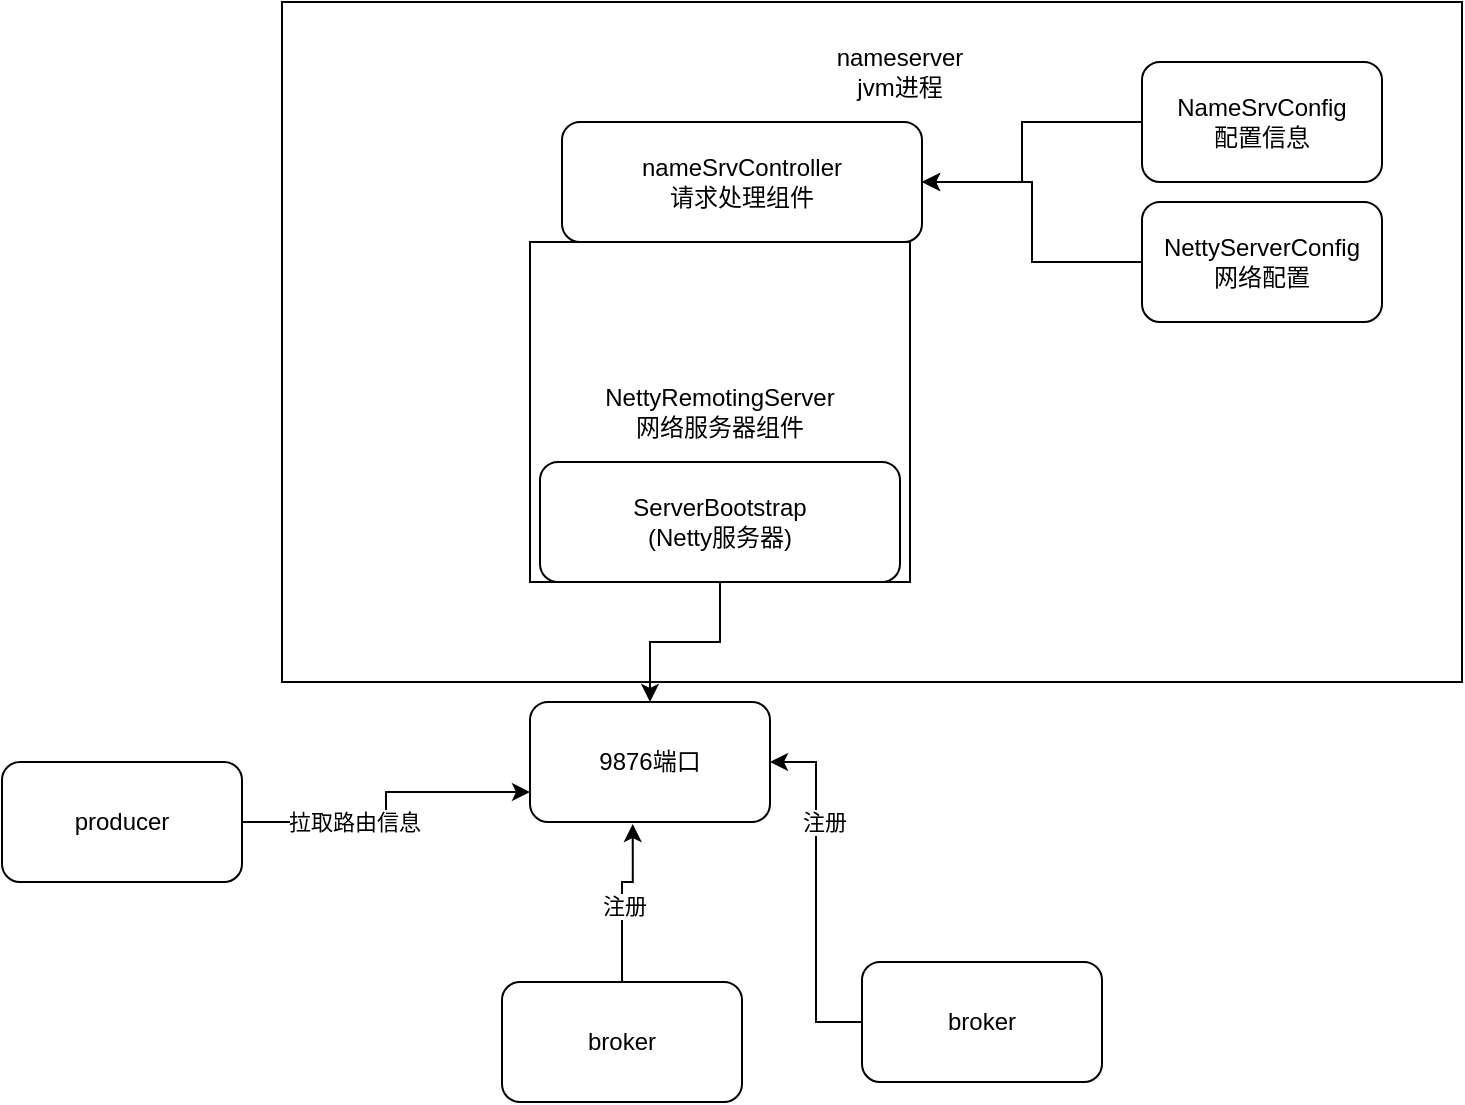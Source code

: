 <mxfile version="13.5.1" type="device" pages="4"><diagram id="_FJhSMoMthgLtmlgo5lf" name="nameserver"><mxGraphModel dx="782" dy="497" grid="1" gridSize="10" guides="1" tooltips="1" connect="1" arrows="1" fold="1" page="1" pageScale="1" pageWidth="827" pageHeight="1169" math="0" shadow="0"><root><mxCell id="0"/><mxCell id="1" parent="0"/><mxCell id="iu2zoPZMrYEaAsS33-Vd-1" value="" style="rounded=0;whiteSpace=wrap;html=1;" parent="1" vertex="1"><mxGeometry x="170" y="120" width="590" height="340" as="geometry"/></mxCell><mxCell id="iu2zoPZMrYEaAsS33-Vd-3" value="NettyRemotingServer&lt;br&gt;网络服务器组件" style="rounded=0;whiteSpace=wrap;html=1;" parent="1" vertex="1"><mxGeometry x="294" y="240" width="190" height="170" as="geometry"/></mxCell><mxCell id="iu2zoPZMrYEaAsS33-Vd-18" style="edgeStyle=orthogonalEdgeStyle;rounded=0;orthogonalLoop=1;jettySize=auto;html=1;entryX=0.5;entryY=0;entryDx=0;entryDy=0;" parent="1" source="iu2zoPZMrYEaAsS33-Vd-5" target="iu2zoPZMrYEaAsS33-Vd-17" edge="1"><mxGeometry relative="1" as="geometry"/></mxCell><mxCell id="iu2zoPZMrYEaAsS33-Vd-5" value="ServerBootstrap&lt;br&gt;(Netty服务器)" style="rounded=1;whiteSpace=wrap;html=1;" parent="1" vertex="1"><mxGeometry x="299" y="350" width="180" height="60" as="geometry"/></mxCell><mxCell id="iu2zoPZMrYEaAsS33-Vd-7" value="nameserver&lt;br&gt;jvm进程" style="text;html=1;strokeColor=none;fillColor=none;align=center;verticalAlign=middle;whiteSpace=wrap;rounded=0;" parent="1" vertex="1"><mxGeometry x="424" y="140" width="110" height="30" as="geometry"/></mxCell><mxCell id="iu2zoPZMrYEaAsS33-Vd-8" value="nameSrvController&lt;br&gt;请求处理组件" style="rounded=1;whiteSpace=wrap;html=1;" parent="1" vertex="1"><mxGeometry x="310" y="180" width="180" height="60" as="geometry"/></mxCell><mxCell id="iu2zoPZMrYEaAsS33-Vd-12" style="edgeStyle=orthogonalEdgeStyle;rounded=0;orthogonalLoop=1;jettySize=auto;html=1;entryX=1;entryY=0.5;entryDx=0;entryDy=0;" parent="1" source="iu2zoPZMrYEaAsS33-Vd-9" target="iu2zoPZMrYEaAsS33-Vd-8" edge="1"><mxGeometry relative="1" as="geometry"><Array as="points"><mxPoint x="540" y="180"/><mxPoint x="540" y="210"/></Array></mxGeometry></mxCell><mxCell id="iu2zoPZMrYEaAsS33-Vd-9" value="NameSrvConfig&lt;br&gt;配置信息" style="rounded=1;whiteSpace=wrap;html=1;" parent="1" vertex="1"><mxGeometry x="600" y="150" width="120" height="60" as="geometry"/></mxCell><mxCell id="iu2zoPZMrYEaAsS33-Vd-13" style="edgeStyle=orthogonalEdgeStyle;rounded=0;orthogonalLoop=1;jettySize=auto;html=1;entryX=1;entryY=0.5;entryDx=0;entryDy=0;" parent="1" source="iu2zoPZMrYEaAsS33-Vd-10" target="iu2zoPZMrYEaAsS33-Vd-8" edge="1"><mxGeometry relative="1" as="geometry"/></mxCell><mxCell id="iu2zoPZMrYEaAsS33-Vd-10" value="NettyServerConfig&lt;br&gt;网络配置" style="rounded=1;whiteSpace=wrap;html=1;" parent="1" vertex="1"><mxGeometry x="600" y="220" width="120" height="60" as="geometry"/></mxCell><mxCell id="iu2zoPZMrYEaAsS33-Vd-19" style="edgeStyle=orthogonalEdgeStyle;rounded=0;orthogonalLoop=1;jettySize=auto;html=1;entryX=0;entryY=0.75;entryDx=0;entryDy=0;" parent="1" source="iu2zoPZMrYEaAsS33-Vd-14" target="iu2zoPZMrYEaAsS33-Vd-17" edge="1"><mxGeometry relative="1" as="geometry"/></mxCell><mxCell id="iu2zoPZMrYEaAsS33-Vd-24" value="拉取路由信息" style="edgeLabel;html=1;align=center;verticalAlign=middle;resizable=0;points=[];" parent="iu2zoPZMrYEaAsS33-Vd-19" vertex="1" connectable="0"><mxGeometry x="-0.3" relative="1" as="geometry"><mxPoint as="offset"/></mxGeometry></mxCell><mxCell id="iu2zoPZMrYEaAsS33-Vd-14" value="producer" style="rounded=1;whiteSpace=wrap;html=1;" parent="1" vertex="1"><mxGeometry x="30" y="500" width="120" height="60" as="geometry"/></mxCell><mxCell id="iu2zoPZMrYEaAsS33-Vd-20" style="edgeStyle=orthogonalEdgeStyle;rounded=0;orthogonalLoop=1;jettySize=auto;html=1;entryX=0.428;entryY=1.017;entryDx=0;entryDy=0;entryPerimeter=0;" parent="1" source="iu2zoPZMrYEaAsS33-Vd-15" target="iu2zoPZMrYEaAsS33-Vd-17" edge="1"><mxGeometry relative="1" as="geometry"><Array as="points"><mxPoint x="340" y="560"/><mxPoint x="345" y="560"/></Array></mxGeometry></mxCell><mxCell id="iu2zoPZMrYEaAsS33-Vd-23" value="注册" style="edgeLabel;html=1;align=center;verticalAlign=middle;resizable=0;points=[];" parent="iu2zoPZMrYEaAsS33-Vd-20" vertex="1" connectable="0"><mxGeometry x="-0.091" y="-1" relative="1" as="geometry"><mxPoint as="offset"/></mxGeometry></mxCell><mxCell id="iu2zoPZMrYEaAsS33-Vd-15" value="broker" style="rounded=1;whiteSpace=wrap;html=1;" parent="1" vertex="1"><mxGeometry x="280" y="610" width="120" height="60" as="geometry"/></mxCell><mxCell id="iu2zoPZMrYEaAsS33-Vd-21" style="edgeStyle=orthogonalEdgeStyle;rounded=0;orthogonalLoop=1;jettySize=auto;html=1;entryX=1;entryY=0.5;entryDx=0;entryDy=0;" parent="1" source="iu2zoPZMrYEaAsS33-Vd-16" target="iu2zoPZMrYEaAsS33-Vd-17" edge="1"><mxGeometry relative="1" as="geometry"/></mxCell><mxCell id="iu2zoPZMrYEaAsS33-Vd-22" value="注册" style="edgeLabel;html=1;align=center;verticalAlign=middle;resizable=0;points=[];" parent="iu2zoPZMrYEaAsS33-Vd-21" vertex="1" connectable="0"><mxGeometry x="0.402" y="-4" relative="1" as="geometry"><mxPoint as="offset"/></mxGeometry></mxCell><mxCell id="iu2zoPZMrYEaAsS33-Vd-16" value="broker" style="rounded=1;whiteSpace=wrap;html=1;" parent="1" vertex="1"><mxGeometry x="460" y="600" width="120" height="60" as="geometry"/></mxCell><mxCell id="iu2zoPZMrYEaAsS33-Vd-17" value="9876端口" style="rounded=1;whiteSpace=wrap;html=1;" parent="1" vertex="1"><mxGeometry x="294" y="470" width="120" height="60" as="geometry"/></mxCell></root></mxGraphModel></diagram><diagram id="ZWxaWGdC5XeAw4AB3lns" name="broker"><mxGraphModel dx="782" dy="497" grid="1" gridSize="10" guides="1" tooltips="1" connect="1" arrows="1" fold="1" page="1" pageScale="1" pageWidth="827" pageHeight="1169" math="0" shadow="0"><root><mxCell id="ZNYII487Gn30eTwT3GMX-0"/><mxCell id="ZNYII487Gn30eTwT3GMX-1" parent="ZNYII487Gn30eTwT3GMX-0"/><mxCell id="grUboMg1IwAN5uQrj8AN-0" value="" style="rounded=1;whiteSpace=wrap;html=1;" parent="ZNYII487Gn30eTwT3GMX-1" vertex="1"><mxGeometry x="90" y="315" width="380" height="270" as="geometry"/></mxCell><mxCell id="grUboMg1IwAN5uQrj8AN-1" value="broker核心配置组件" style="text;html=1;strokeColor=none;fillColor=none;align=center;verticalAlign=middle;whiteSpace=wrap;rounded=0;" parent="ZNYII487Gn30eTwT3GMX-1" vertex="1"><mxGeometry x="140" y="340" width="120" height="20" as="geometry"/></mxCell><mxCell id="grUboMg1IwAN5uQrj8AN-3" value="NettyServerConfig" style="rounded=1;whiteSpace=wrap;html=1;" parent="ZNYII487Gn30eTwT3GMX-1" vertex="1"><mxGeometry x="150" y="420" width="120" height="60" as="geometry"/></mxCell><mxCell id="grUboMg1IwAN5uQrj8AN-4" value="NettyClientConfig" style="rounded=1;whiteSpace=wrap;html=1;" parent="ZNYII487Gn30eTwT3GMX-1" vertex="1"><mxGeometry x="320" y="420" width="120" height="60" as="geometry"/></mxCell><mxCell id="grUboMg1IwAN5uQrj8AN-5" value="BrokerConfig" style="rounded=1;whiteSpace=wrap;html=1;" parent="ZNYII487Gn30eTwT3GMX-1" vertex="1"><mxGeometry x="150" y="500" width="120" height="60" as="geometry"/></mxCell><mxCell id="grUboMg1IwAN5uQrj8AN-6" value="MessageStoreConfig" style="rounded=1;whiteSpace=wrap;html=1;" parent="ZNYII487Gn30eTwT3GMX-1" vertex="1"><mxGeometry x="320" y="500" width="120" height="60" as="geometry"/></mxCell><mxCell id="grUboMg1IwAN5uQrj8AN-7" value="" style="rounded=1;whiteSpace=wrap;html=1;" parent="ZNYII487Gn30eTwT3GMX-1" vertex="1"><mxGeometry x="140" y="770" width="480" height="570" as="geometry"/></mxCell><mxCell id="grUboMg1IwAN5uQrj8AN-8" value="Broker&lt;br&gt;(jvm进程)" style="text;html=1;strokeColor=none;fillColor=none;align=center;verticalAlign=middle;whiteSpace=wrap;rounded=0;" parent="ZNYII487Gn30eTwT3GMX-1" vertex="1"><mxGeometry x="320" y="780" width="120" height="40" as="geometry"/></mxCell><mxCell id="grUboMg1IwAN5uQrj8AN-29" style="edgeStyle=orthogonalEdgeStyle;rounded=0;orthogonalLoop=1;jettySize=auto;html=1;" parent="ZNYII487Gn30eTwT3GMX-1" source="grUboMg1IwAN5uQrj8AN-11" target="grUboMg1IwAN5uQrj8AN-13" edge="1"><mxGeometry relative="1" as="geometry"/></mxCell><mxCell id="grUboMg1IwAN5uQrj8AN-30" value="启动" style="edgeLabel;html=1;align=center;verticalAlign=middle;resizable=0;points=[];" parent="grUboMg1IwAN5uQrj8AN-29" vertex="1" connectable="0"><mxGeometry x="-0.543" y="24" relative="1" as="geometry"><mxPoint x="24" y="27" as="offset"/></mxGeometry></mxCell><mxCell id="grUboMg1IwAN5uQrj8AN-11" value="BrokerStartup&lt;br&gt;启动组件" style="rounded=1;whiteSpace=wrap;html=1;" parent="ZNYII487Gn30eTwT3GMX-1" vertex="1"><mxGeometry x="200" y="890" width="120" height="50" as="geometry"/></mxCell><mxCell id="grUboMg1IwAN5uQrj8AN-27" style="edgeStyle=orthogonalEdgeStyle;rounded=0;orthogonalLoop=1;jettySize=auto;html=1;entryX=0.75;entryY=0;entryDx=0;entryDy=0;" parent="ZNYII487Gn30eTwT3GMX-1" source="grUboMg1IwAN5uQrj8AN-12" target="grUboMg1IwAN5uQrj8AN-13" edge="1"><mxGeometry relative="1" as="geometry"/></mxCell><mxCell id="grUboMg1IwAN5uQrj8AN-28" value="使用" style="edgeLabel;html=1;align=center;verticalAlign=middle;resizable=0;points=[];" parent="grUboMg1IwAN5uQrj8AN-27" vertex="1" connectable="0"><mxGeometry x="-0.447" y="-4" relative="1" as="geometry"><mxPoint as="offset"/></mxGeometry></mxCell><mxCell id="grUboMg1IwAN5uQrj8AN-12" value="核心配置组件" style="rounded=1;whiteSpace=wrap;html=1;" parent="ZNYII487Gn30eTwT3GMX-1" vertex="1"><mxGeometry x="410" y="890" width="120" height="60" as="geometry"/></mxCell><mxCell id="grUboMg1IwAN5uQrj8AN-13" value="" style="rounded=1;whiteSpace=wrap;html=1;" parent="ZNYII487Gn30eTwT3GMX-1" vertex="1"><mxGeometry x="185" y="1020" width="340" height="280" as="geometry"/></mxCell><mxCell id="grUboMg1IwAN5uQrj8AN-18" style="edgeStyle=orthogonalEdgeStyle;rounded=0;orthogonalLoop=1;jettySize=auto;html=1;entryX=0.5;entryY=0;entryDx=0;entryDy=0;" parent="ZNYII487Gn30eTwT3GMX-1" source="grUboMg1IwAN5uQrj8AN-17" target="grUboMg1IwAN5uQrj8AN-11" edge="1"><mxGeometry relative="1" as="geometry"/></mxCell><mxCell id="grUboMg1IwAN5uQrj8AN-19" style="edgeStyle=orthogonalEdgeStyle;rounded=0;orthogonalLoop=1;jettySize=auto;html=1;" parent="ZNYII487Gn30eTwT3GMX-1" source="grUboMg1IwAN5uQrj8AN-17" target="grUboMg1IwAN5uQrj8AN-12" edge="1"><mxGeometry relative="1" as="geometry"/></mxCell><mxCell id="grUboMg1IwAN5uQrj8AN-17" value="初始化" style="rounded=1;whiteSpace=wrap;html=1;" parent="ZNYII487Gn30eTwT3GMX-1" vertex="1"><mxGeometry x="330" y="820" width="70" height="30" as="geometry"/></mxCell><mxCell id="grUboMg1IwAN5uQrj8AN-20" value="BrokerController&lt;br&gt;管控组件" style="text;html=1;strokeColor=none;fillColor=none;align=center;verticalAlign=middle;whiteSpace=wrap;rounded=0;" parent="ZNYII487Gn30eTwT3GMX-1" vertex="1"><mxGeometry x="300" y="1060" width="90" height="30" as="geometry"/></mxCell><mxCell id="grUboMg1IwAN5uQrj8AN-21" value="核心功能组件" style="rounded=1;whiteSpace=wrap;html=1;" parent="ZNYII487Gn30eTwT3GMX-1" vertex="1"><mxGeometry x="190" y="1130" width="120" height="60" as="geometry"/></mxCell><mxCell id="grUboMg1IwAN5uQrj8AN-22" value="nettyserver&lt;br&gt;网络组件" style="rounded=1;whiteSpace=wrap;html=1;" parent="ZNYII487Gn30eTwT3GMX-1" vertex="1"><mxGeometry x="200" y="1200" width="120" height="60" as="geometry"/></mxCell><mxCell id="grUboMg1IwAN5uQrj8AN-23" value="请求处理线程池" style="rounded=1;whiteSpace=wrap;html=1;" parent="ZNYII487Gn30eTwT3GMX-1" vertex="1"><mxGeometry x="360" y="1109" width="120" height="60" as="geometry"/></mxCell><mxCell id="grUboMg1IwAN5uQrj8AN-24" value="后台任务线程池" style="rounded=1;whiteSpace=wrap;html=1;" parent="ZNYII487Gn30eTwT3GMX-1" vertex="1"><mxGeometry x="360" y="1190" width="120" height="60" as="geometry"/></mxCell><mxCell id="grUboMg1IwAN5uQrj8AN-31" value="" style="rounded=1;whiteSpace=wrap;html=1;" parent="ZNYII487Gn30eTwT3GMX-1" vertex="1"><mxGeometry x="970" y="610" width="370" height="450" as="geometry"/></mxCell><mxCell id="grUboMg1IwAN5uQrj8AN-32" value="BrokerOutAPI&lt;br&gt;对外通信组件" style="rounded=1;whiteSpace=wrap;html=1;" parent="ZNYII487Gn30eTwT3GMX-1" vertex="1"><mxGeometry x="610" y="1070" width="120" height="60" as="geometry"/></mxCell><mxCell id="grUboMg1IwAN5uQrj8AN-42" style="edgeStyle=orthogonalEdgeStyle;rounded=0;orthogonalLoop=1;jettySize=auto;html=1;entryX=0.5;entryY=1;entryDx=0;entryDy=0;exitX=0.5;exitY=1;exitDx=0;exitDy=0;" parent="ZNYII487Gn30eTwT3GMX-1" source="grUboMg1IwAN5uQrj8AN-46" target="grUboMg1IwAN5uQrj8AN-39" edge="1"><mxGeometry relative="1" as="geometry"><mxPoint x="680" y="1240" as="sourcePoint"/><Array as="points"><mxPoint x="675" y="1240"/><mxPoint x="670" y="1240"/><mxPoint x="670" y="1280"/><mxPoint x="860" y="1280"/></Array></mxGeometry></mxCell><mxCell id="grUboMg1IwAN5uQrj8AN-43" value="发送请求" style="edgeLabel;html=1;align=center;verticalAlign=middle;resizable=0;points=[];" parent="grUboMg1IwAN5uQrj8AN-42" vertex="1" connectable="0"><mxGeometry x="0.197" y="-3" relative="1" as="geometry"><mxPoint as="offset"/></mxGeometry></mxCell><mxCell id="grUboMg1IwAN5uQrj8AN-33" value="NettyClient" style="rounded=1;whiteSpace=wrap;html=1;" parent="ZNYII487Gn30eTwT3GMX-1" vertex="1"><mxGeometry x="610" y="1130" width="120" height="60" as="geometry"/></mxCell><mxCell id="grUboMg1IwAN5uQrj8AN-44" style="edgeStyle=orthogonalEdgeStyle;rounded=0;orthogonalLoop=1;jettySize=auto;html=1;entryX=0.5;entryY=1;entryDx=0;entryDy=0;" parent="ZNYII487Gn30eTwT3GMX-1" source="grUboMg1IwAN5uQrj8AN-38" target="grUboMg1IwAN5uQrj8AN-47" edge="1"><mxGeometry relative="1" as="geometry"><mxPoint x="970" y="1040" as="targetPoint"/><Array as="points"><mxPoint x="1060" y="1100"/></Array></mxGeometry></mxCell><mxCell id="grUboMg1IwAN5uQrj8AN-45" value="执行注册&lt;br&gt;第一次之后每30秒发送心跳一次" style="edgeLabel;html=1;align=center;verticalAlign=middle;resizable=0;points=[];" parent="grUboMg1IwAN5uQrj8AN-44" vertex="1" connectable="0"><mxGeometry x="-0.544" y="-2" relative="1" as="geometry"><mxPoint as="offset"/></mxGeometry></mxCell><mxCell id="grUboMg1IwAN5uQrj8AN-38" value="requestHeader" style="rounded=1;whiteSpace=wrap;html=1;" parent="ZNYII487Gn30eTwT3GMX-1" vertex="1"><mxGeometry x="800" y="1070" width="120" height="60" as="geometry"/></mxCell><mxCell id="grUboMg1IwAN5uQrj8AN-39" value="requestBody" style="rounded=1;whiteSpace=wrap;html=1;" parent="ZNYII487Gn30eTwT3GMX-1" vertex="1"><mxGeometry x="800" y="1130" width="120" height="60" as="geometry"/></mxCell><mxCell id="grUboMg1IwAN5uQrj8AN-46" value="channel&lt;br&gt;网络连接" style="rounded=1;whiteSpace=wrap;html=1;" parent="ZNYII487Gn30eTwT3GMX-1" vertex="1"><mxGeometry x="630" y="1190" width="90" height="40" as="geometry"/></mxCell><mxCell id="grUboMg1IwAN5uQrj8AN-47" value="&lt;span&gt;channel&lt;/span&gt;&lt;br&gt;&lt;span&gt;网络连接&lt;/span&gt;" style="rounded=1;whiteSpace=wrap;html=1;" parent="ZNYII487Gn30eTwT3GMX-1" vertex="1"><mxGeometry x="1020" y="830" width="80" height="45" as="geometry"/></mxCell><mxCell id="D0Kk1ferGiwdDmHu8ShO-0" value="NameServer&lt;br&gt;路由注册中心组件" style="text;html=1;strokeColor=none;fillColor=none;align=center;verticalAlign=middle;whiteSpace=wrap;rounded=0;" parent="ZNYII487Gn30eTwT3GMX-1" vertex="1"><mxGeometry x="1060" y="630" width="160" height="40" as="geometry"/></mxCell><mxCell id="D0Kk1ferGiwdDmHu8ShO-4" style="edgeStyle=orthogonalEdgeStyle;rounded=0;orthogonalLoop=1;jettySize=auto;html=1;entryX=0;entryY=0.5;entryDx=0;entryDy=0;" parent="ZNYII487Gn30eTwT3GMX-1" source="D0Kk1ferGiwdDmHu8ShO-1" target="D0Kk1ferGiwdDmHu8ShO-2" edge="1"><mxGeometry relative="1" as="geometry"/></mxCell><mxCell id="D0Kk1ferGiwdDmHu8ShO-1" value="&lt;div&gt;NettyServer&lt;/div&gt;&lt;div&gt;ServerBootstrap&lt;/div&gt;&lt;div&gt;网络组件&lt;/div&gt;" style="rounded=1;whiteSpace=wrap;html=1;" parent="ZNYII487Gn30eTwT3GMX-1" vertex="1"><mxGeometry x="1000" y="770" width="100" height="60" as="geometry"/></mxCell><mxCell id="D0Kk1ferGiwdDmHu8ShO-5" style="edgeStyle=orthogonalEdgeStyle;rounded=0;orthogonalLoop=1;jettySize=auto;html=1;entryX=1;entryY=0.5;entryDx=0;entryDy=0;" parent="ZNYII487Gn30eTwT3GMX-1" source="D0Kk1ferGiwdDmHu8ShO-2" target="D0Kk1ferGiwdDmHu8ShO-3" edge="1"><mxGeometry relative="1" as="geometry"><Array as="points"><mxPoint x="1290" y="855"/><mxPoint x="1261" y="855"/><mxPoint x="1261" y="910"/><mxPoint x="1270" y="910"/><mxPoint x="1270" y="980"/></Array></mxGeometry></mxCell><mxCell id="D0Kk1ferGiwdDmHu8ShO-7" value="注册broker&lt;br&gt;心跳刷新&lt;br&gt;120秒broker没有心跳断定掉线" style="edgeLabel;html=1;align=center;verticalAlign=middle;resizable=0;points=[];" parent="D0Kk1ferGiwdDmHu8ShO-5" vertex="1" connectable="0"><mxGeometry x="0.191" y="2" relative="1" as="geometry"><mxPoint as="offset"/></mxGeometry></mxCell><mxCell id="D0Kk1ferGiwdDmHu8ShO-2" value="DefaultRequestProcessor&lt;br&gt;网络请求处理组件" style="rounded=1;whiteSpace=wrap;html=1;" parent="ZNYII487Gn30eTwT3GMX-1" vertex="1"><mxGeometry x="1160" y="760" width="160" height="70" as="geometry"/></mxCell><mxCell id="D0Kk1ferGiwdDmHu8ShO-3" value="RouteInfoManager&lt;br&gt;路由数据管理组件" style="rounded=1;whiteSpace=wrap;html=1;" parent="ZNYII487Gn30eTwT3GMX-1" vertex="1"><mxGeometry x="1121" y="950" width="120" height="60" as="geometry"/></mxCell><mxCell id="D0Kk1ferGiwdDmHu8ShO-6" value="处理请求" style="text;html=1;strokeColor=none;fillColor=none;align=center;verticalAlign=middle;whiteSpace=wrap;rounded=0;" parent="ZNYII487Gn30eTwT3GMX-1" vertex="1"><mxGeometry x="1110" y="770" width="40" height="20" as="geometry"/></mxCell></root></mxGraphModel></diagram><diagram id="3bCDiCWinmKGDWjLRkrk" name="producer"><mxGraphModel dx="782" dy="497" grid="1" gridSize="10" guides="1" tooltips="1" connect="1" arrows="1" fold="1" page="1" pageScale="1" pageWidth="827" pageHeight="1169" math="0" shadow="0"><root><mxCell id="Pg-8jYjBKSZd2pCGku1c-0"/><mxCell id="Pg-8jYjBKSZd2pCGku1c-1" parent="Pg-8jYjBKSZd2pCGku1c-0"/><mxCell id="Pg-8jYjBKSZd2pCGku1c-13" style="edgeStyle=orthogonalEdgeStyle;rounded=0;orthogonalLoop=1;jettySize=auto;html=1;entryX=0.5;entryY=0;entryDx=0;entryDy=0;" edge="1" parent="Pg-8jYjBKSZd2pCGku1c-1" source="Pg-8jYjBKSZd2pCGku1c-3" target="Pg-8jYjBKSZd2pCGku1c-7"><mxGeometry relative="1" as="geometry"/></mxCell><mxCell id="Pg-8jYjBKSZd2pCGku1c-16" value="返回响应" style="edgeLabel;html=1;align=center;verticalAlign=middle;resizable=0;points=[];" vertex="1" connectable="0" parent="Pg-8jYjBKSZd2pCGku1c-13"><mxGeometry x="-0.479" y="1" relative="1" as="geometry"><mxPoint as="offset"/></mxGeometry></mxCell><mxCell id="Pg-8jYjBKSZd2pCGku1c-3" value="NameServer" style="rounded=1;whiteSpace=wrap;html=1;" vertex="1" parent="Pg-8jYjBKSZd2pCGku1c-1"><mxGeometry x="294" y="130" width="120" height="60" as="geometry"/></mxCell><mxCell id="Pg-8jYjBKSZd2pCGku1c-11" style="edgeStyle=orthogonalEdgeStyle;rounded=0;orthogonalLoop=1;jettySize=auto;html=1;entryX=0.5;entryY=1;entryDx=0;entryDy=0;" edge="1" parent="Pg-8jYjBKSZd2pCGku1c-1" source="Pg-8jYjBKSZd2pCGku1c-4" target="Pg-8jYjBKSZd2pCGku1c-3"><mxGeometry relative="1" as="geometry"><Array as="points"><mxPoint x="354" y="270"/></Array></mxGeometry></mxCell><mxCell id="Pg-8jYjBKSZd2pCGku1c-12" value="发送请求" style="edgeLabel;html=1;align=center;verticalAlign=middle;resizable=0;points=[];" vertex="1" connectable="0" parent="Pg-8jYjBKSZd2pCGku1c-11"><mxGeometry x="0.008" y="31" relative="1" as="geometry"><mxPoint as="offset"/></mxGeometry></mxCell><mxCell id="Pg-8jYjBKSZd2pCGku1c-4" value="Request&lt;br&gt;Topic路由信息&lt;br&gt;拉取请求" style="rounded=1;whiteSpace=wrap;html=1;" vertex="1" parent="Pg-8jYjBKSZd2pCGku1c-1"><mxGeometry x="150" y="240" width="120" height="60" as="geometry"/></mxCell><mxCell id="Pg-8jYjBKSZd2pCGku1c-5" value="" style="rounded=1;whiteSpace=wrap;html=1;" vertex="1" parent="Pg-8jYjBKSZd2pCGku1c-1"><mxGeometry x="230" y="380" width="345" height="280" as="geometry"/></mxCell><mxCell id="Pg-8jYjBKSZd2pCGku1c-9" style="edgeStyle=orthogonalEdgeStyle;rounded=0;orthogonalLoop=1;jettySize=auto;html=1;" edge="1" parent="Pg-8jYjBKSZd2pCGku1c-1" source="Pg-8jYjBKSZd2pCGku1c-6" target="Pg-8jYjBKSZd2pCGku1c-4"><mxGeometry relative="1" as="geometry"/></mxCell><mxCell id="Pg-8jYjBKSZd2pCGku1c-10" value="发送请求" style="edgeLabel;html=1;align=center;verticalAlign=middle;resizable=0;points=[];" vertex="1" connectable="0" parent="Pg-8jYjBKSZd2pCGku1c-9"><mxGeometry x="-0.114" y="2" relative="1" as="geometry"><mxPoint as="offset"/></mxGeometry></mxCell><mxCell id="Pg-8jYjBKSZd2pCGku1c-20" style="edgeStyle=orthogonalEdgeStyle;rounded=0;orthogonalLoop=1;jettySize=auto;html=1;exitX=0.75;exitY=1;exitDx=0;exitDy=0;entryX=0.428;entryY=0.017;entryDx=0;entryDy=0;entryPerimeter=0;" edge="1" parent="Pg-8jYjBKSZd2pCGku1c-1" source="Pg-8jYjBKSZd2pCGku1c-6" target="Pg-8jYjBKSZd2pCGku1c-17"><mxGeometry relative="1" as="geometry"/></mxCell><mxCell id="Pg-8jYjBKSZd2pCGku1c-24" value="缓存" style="edgeLabel;html=1;align=center;verticalAlign=middle;resizable=0;points=[];" vertex="1" connectable="0" parent="Pg-8jYjBKSZd2pCGku1c-20"><mxGeometry x="0.196" relative="1" as="geometry"><mxPoint as="offset"/></mxGeometry></mxCell><mxCell id="Pg-8jYjBKSZd2pCGku1c-6" value="Netty&lt;br&gt;网络通信模块" style="rounded=1;whiteSpace=wrap;html=1;" vertex="1" parent="Pg-8jYjBKSZd2pCGku1c-1"><mxGeometry x="340" y="340" width="120" height="60" as="geometry"/></mxCell><mxCell id="Pg-8jYjBKSZd2pCGku1c-14" style="edgeStyle=orthogonalEdgeStyle;rounded=0;orthogonalLoop=1;jettySize=auto;html=1;" edge="1" parent="Pg-8jYjBKSZd2pCGku1c-1" source="Pg-8jYjBKSZd2pCGku1c-7" target="Pg-8jYjBKSZd2pCGku1c-6"><mxGeometry relative="1" as="geometry"/></mxCell><mxCell id="Pg-8jYjBKSZd2pCGku1c-15" value="返回响应" style="edgeLabel;html=1;align=center;verticalAlign=middle;resizable=0;points=[];" vertex="1" connectable="0" parent="Pg-8jYjBKSZd2pCGku1c-14"><mxGeometry x="-0.059" y="35" relative="1" as="geometry"><mxPoint x="-36" y="35" as="offset"/></mxGeometry></mxCell><mxCell id="Pg-8jYjBKSZd2pCGku1c-7" value="Response&lt;br&gt;Topic路由信息" style="rounded=1;whiteSpace=wrap;html=1;" vertex="1" parent="Pg-8jYjBKSZd2pCGku1c-1"><mxGeometry x="480" y="190" width="120" height="60" as="geometry"/></mxCell><mxCell id="Pg-8jYjBKSZd2pCGku1c-19" style="edgeStyle=orthogonalEdgeStyle;rounded=0;orthogonalLoop=1;jettySize=auto;html=1;" edge="1" parent="Pg-8jYjBKSZd2pCGku1c-1" source="Pg-8jYjBKSZd2pCGku1c-8" target="Pg-8jYjBKSZd2pCGku1c-6"><mxGeometry relative="1" as="geometry"><Array as="points"><mxPoint x="300" y="463"/><mxPoint x="400" y="463"/></Array></mxGeometry></mxCell><mxCell id="Pg-8jYjBKSZd2pCGku1c-23" value="拉取" style="edgeLabel;html=1;align=center;verticalAlign=middle;resizable=0;points=[];" vertex="1" connectable="0" parent="Pg-8jYjBKSZd2pCGku1c-19"><mxGeometry x="-0.452" y="-32" relative="1" as="geometry"><mxPoint x="32" y="-32" as="offset"/></mxGeometry></mxCell><mxCell id="Pg-8jYjBKSZd2pCGku1c-22" style="edgeStyle=orthogonalEdgeStyle;rounded=0;orthogonalLoop=1;jettySize=auto;html=1;entryX=0.5;entryY=1;entryDx=0;entryDy=0;" edge="1" parent="Pg-8jYjBKSZd2pCGku1c-1" source="Pg-8jYjBKSZd2pCGku1c-8" target="Pg-8jYjBKSZd2pCGku1c-17"><mxGeometry relative="1" as="geometry"/></mxCell><mxCell id="Pg-8jYjBKSZd2pCGku1c-8" value="代码逻辑" style="rounded=1;whiteSpace=wrap;html=1;" vertex="1" parent="Pg-8jYjBKSZd2pCGku1c-1"><mxGeometry x="240" y="525" width="120" height="60" as="geometry"/></mxCell><mxCell id="Pg-8jYjBKSZd2pCGku1c-17" value="本地缓存&lt;br&gt;Topic路由信息" style="rounded=1;whiteSpace=wrap;html=1;" vertex="1" parent="Pg-8jYjBKSZd2pCGku1c-1"><mxGeometry x="410" y="495" width="120" height="60" as="geometry"/></mxCell><mxCell id="Pg-8jYjBKSZd2pCGku1c-18" value="业务系统" style="text;html=1;strokeColor=none;fillColor=none;align=center;verticalAlign=middle;whiteSpace=wrap;rounded=0;" vertex="1" parent="Pg-8jYjBKSZd2pCGku1c-1"><mxGeometry x="254" y="400" width="40" height="20" as="geometry"/></mxCell><mxCell id="Pg-8jYjBKSZd2pCGku1c-25" value="检测本地是否缓存路由" style="text;html=1;strokeColor=none;fillColor=none;align=center;verticalAlign=middle;whiteSpace=wrap;rounded=0;" vertex="1" parent="Pg-8jYjBKSZd2pCGku1c-1"><mxGeometry x="390" y="585" width="80" height="20" as="geometry"/></mxCell></root></mxGraphModel></diagram><diagram id="HN_QzJDWAMffGb6RM9fo" name="整个存储机制"><mxGraphModel dx="1609" dy="497" grid="1" gridSize="10" guides="1" tooltips="1" connect="1" arrows="1" fold="1" page="1" pageScale="1" pageWidth="827" pageHeight="1169" math="0" shadow="0"><root><mxCell id="451X4dFvcVLQzmpgco9m-0"/><mxCell id="451X4dFvcVLQzmpgco9m-1" parent="451X4dFvcVLQzmpgco9m-0"/><mxCell id="451X4dFvcVLQzmpgco9m-2" value="业务系统" style="rounded=1;whiteSpace=wrap;html=1;" vertex="1" parent="451X4dFvcVLQzmpgco9m-1"><mxGeometry x="-90" y="170" width="120" height="60" as="geometry"/></mxCell><mxCell id="451X4dFvcVLQzmpgco9m-13" style="edgeStyle=orthogonalEdgeStyle;rounded=0;orthogonalLoop=1;jettySize=auto;html=1;" edge="1" parent="451X4dFvcVLQzmpgco9m-1" source="451X4dFvcVLQzmpgco9m-3" target="451X4dFvcVLQzmpgco9m-8"><mxGeometry relative="1" as="geometry"><Array as="points"><mxPoint x="355" y="300"/><mxPoint x="160" y="300"/></Array></mxGeometry></mxCell><mxCell id="451X4dFvcVLQzmpgco9m-14" value="写入内存" style="edgeLabel;html=1;align=center;verticalAlign=middle;resizable=0;points=[];" vertex="1" connectable="0" parent="451X4dFvcVLQzmpgco9m-13"><mxGeometry x="-0.083" y="1" relative="1" as="geometry"><mxPoint as="offset"/></mxGeometry></mxCell><mxCell id="451X4dFvcVLQzmpgco9m-3" value="broker" style="rounded=1;whiteSpace=wrap;html=1;" vertex="1" parent="451X4dFvcVLQzmpgco9m-1"><mxGeometry x="290" y="140" width="130" height="120" as="geometry"/></mxCell><mxCell id="451X4dFvcVLQzmpgco9m-25" style="edgeStyle=orthogonalEdgeStyle;rounded=0;orthogonalLoop=1;jettySize=auto;html=1;entryX=0.5;entryY=0;entryDx=0;entryDy=0;" edge="1" parent="451X4dFvcVLQzmpgco9m-1" source="451X4dFvcVLQzmpgco9m-4" target="451X4dFvcVLQzmpgco9m-19"><mxGeometry relative="1" as="geometry"><Array as="points"><mxPoint x="650" y="440"/><mxPoint x="650" y="440"/></Array></mxGeometry></mxCell><mxCell id="451X4dFvcVLQzmpgco9m-29" value="写入文件" style="edgeLabel;html=1;align=center;verticalAlign=middle;resizable=0;points=[];" vertex="1" connectable="0" parent="451X4dFvcVLQzmpgco9m-25"><mxGeometry x="-0.586" y="5" relative="1" as="geometry"><mxPoint x="-2" y="-4" as="offset"/></mxGeometry></mxCell><mxCell id="451X4dFvcVLQzmpgco9m-4" value="&lt;span style=&quot;background-color: rgb(255 , 255 , 255)&quot;&gt;ComuserQueueDispatcher&lt;/span&gt;" style="rounded=1;whiteSpace=wrap;html=1;" vertex="1" parent="451X4dFvcVLQzmpgco9m-1"><mxGeometry x="570" y="350" width="160" height="60" as="geometry"/></mxCell><mxCell id="451X4dFvcVLQzmpgco9m-11" style="edgeStyle=orthogonalEdgeStyle;rounded=0;orthogonalLoop=1;jettySize=auto;html=1;entryX=0;entryY=0.5;entryDx=0;entryDy=0;" edge="1" parent="451X4dFvcVLQzmpgco9m-1" source="451X4dFvcVLQzmpgco9m-5" target="451X4dFvcVLQzmpgco9m-6"><mxGeometry relative="1" as="geometry"/></mxCell><mxCell id="451X4dFvcVLQzmpgco9m-12" value="发送消息" style="edgeLabel;html=1;align=center;verticalAlign=middle;resizable=0;points=[];" vertex="1" connectable="0" parent="451X4dFvcVLQzmpgco9m-11"><mxGeometry x="-0.308" y="-1" relative="1" as="geometry"><mxPoint as="offset"/></mxGeometry></mxCell><mxCell id="451X4dFvcVLQzmpgco9m-5" value="producer" style="rounded=1;whiteSpace=wrap;html=1;" vertex="1" parent="451X4dFvcVLQzmpgco9m-1"><mxGeometry x="10" y="180" width="80" height="40" as="geometry"/></mxCell><mxCell id="451X4dFvcVLQzmpgco9m-6" value="messageQueue" style="rounded=1;whiteSpace=wrap;html=1;" vertex="1" parent="451X4dFvcVLQzmpgco9m-1"><mxGeometry x="220" y="180" width="100" height="40" as="geometry"/></mxCell><mxCell id="451X4dFvcVLQzmpgco9m-23" style="edgeStyle=orthogonalEdgeStyle;rounded=0;orthogonalLoop=1;jettySize=auto;html=1;" edge="1" parent="451X4dFvcVLQzmpgco9m-1" source="451X4dFvcVLQzmpgco9m-7" target="451X4dFvcVLQzmpgco9m-4"><mxGeometry relative="1" as="geometry"/></mxCell><mxCell id="451X4dFvcVLQzmpgco9m-27" value="转发消息" style="edgeLabel;html=1;align=center;verticalAlign=middle;resizable=0;points=[];" vertex="1" connectable="0" parent="451X4dFvcVLQzmpgco9m-23"><mxGeometry x="-0.2" y="-25" relative="1" as="geometry"><mxPoint x="27" y="25" as="offset"/></mxGeometry></mxCell><mxCell id="451X4dFvcVLQzmpgco9m-24" style="edgeStyle=orthogonalEdgeStyle;rounded=0;orthogonalLoop=1;jettySize=auto;html=1;" edge="1" parent="451X4dFvcVLQzmpgco9m-1" source="451X4dFvcVLQzmpgco9m-7" target="451X4dFvcVLQzmpgco9m-22"><mxGeometry relative="1" as="geometry"/></mxCell><mxCell id="451X4dFvcVLQzmpgco9m-28" value="转发消息" style="edgeLabel;html=1;align=center;verticalAlign=middle;resizable=0;points=[];" vertex="1" connectable="0" parent="451X4dFvcVLQzmpgco9m-24"><mxGeometry x="0.351" y="-36" relative="1" as="geometry"><mxPoint as="offset"/></mxGeometry></mxCell><mxCell id="451X4dFvcVLQzmpgco9m-7" value="ReMessageService&lt;br&gt;(线程)每一毫秒拉取一次commitlog变化" style="rounded=1;whiteSpace=wrap;html=1;" vertex="1" parent="451X4dFvcVLQzmpgco9m-1"><mxGeometry x="400" y="170" width="150" height="60" as="geometry"/></mxCell><mxCell id="451X4dFvcVLQzmpgco9m-15" style="edgeStyle=orthogonalEdgeStyle;rounded=0;orthogonalLoop=1;jettySize=auto;html=1;entryX=0.5;entryY=0;entryDx=0;entryDy=0;" edge="1" parent="451X4dFvcVLQzmpgco9m-1" source="451X4dFvcVLQzmpgco9m-8" target="451X4dFvcVLQzmpgco9m-9"><mxGeometry relative="1" as="geometry"/></mxCell><mxCell id="451X4dFvcVLQzmpgco9m-16" value="写入磁盘" style="edgeLabel;html=1;align=center;verticalAlign=middle;resizable=0;points=[];" vertex="1" connectable="0" parent="451X4dFvcVLQzmpgco9m-15"><mxGeometry x="-0.167" y="1" relative="1" as="geometry"><mxPoint as="offset"/></mxGeometry></mxCell><mxCell id="451X4dFvcVLQzmpgco9m-20" style="edgeStyle=orthogonalEdgeStyle;rounded=0;orthogonalLoop=1;jettySize=auto;html=1;entryX=0.5;entryY=1;entryDx=0;entryDy=0;" edge="1" parent="451X4dFvcVLQzmpgco9m-1" source="451X4dFvcVLQzmpgco9m-8" target="451X4dFvcVLQzmpgco9m-7"><mxGeometry relative="1" as="geometry"><Array as="points"><mxPoint x="475" y="420"/></Array></mxGeometry></mxCell><mxCell id="451X4dFvcVLQzmpgco9m-21" value="获取要转发的消息" style="edgeLabel;html=1;align=center;verticalAlign=middle;resizable=0;points=[];" vertex="1" connectable="0" parent="451X4dFvcVLQzmpgco9m-20"><mxGeometry x="-0.558" y="4" relative="1" as="geometry"><mxPoint as="offset"/></mxGeometry></mxCell><mxCell id="451X4dFvcVLQzmpgco9m-8" value="MappedFile&lt;br&gt;(内存映射)" style="rounded=1;whiteSpace=wrap;html=1;" vertex="1" parent="451X4dFvcVLQzmpgco9m-1"><mxGeometry x="100" y="390" width="120" height="60" as="geometry"/></mxCell><mxCell id="451X4dFvcVLQzmpgco9m-9" value="Commitlog" style="rounded=1;whiteSpace=wrap;html=1;" vertex="1" parent="451X4dFvcVLQzmpgco9m-1"><mxGeometry x="100" y="570" width="120" height="60" as="geometry"/></mxCell><mxCell id="451X4dFvcVLQzmpgco9m-18" value="IndexFile" style="rounded=1;whiteSpace=wrap;html=1;" vertex="1" parent="451X4dFvcVLQzmpgco9m-1"><mxGeometry x="827" y="540" width="120" height="60" as="geometry"/></mxCell><mxCell id="451X4dFvcVLQzmpgco9m-19" value="ComuserQueue" style="rounded=1;whiteSpace=wrap;html=1;" vertex="1" parent="451X4dFvcVLQzmpgco9m-1"><mxGeometry x="590" y="555" width="120" height="60" as="geometry"/></mxCell><mxCell id="451X4dFvcVLQzmpgco9m-26" style="edgeStyle=orthogonalEdgeStyle;rounded=0;orthogonalLoop=1;jettySize=auto;html=1;entryX=0.5;entryY=0;entryDx=0;entryDy=0;" edge="1" parent="451X4dFvcVLQzmpgco9m-1" source="451X4dFvcVLQzmpgco9m-22" target="451X4dFvcVLQzmpgco9m-18"><mxGeometry relative="1" as="geometry"><Array as="points"><mxPoint x="887" y="460"/><mxPoint x="887" y="460"/></Array></mxGeometry></mxCell><mxCell id="451X4dFvcVLQzmpgco9m-30" value="写入文件" style="edgeLabel;html=1;align=center;verticalAlign=middle;resizable=0;points=[];" vertex="1" connectable="0" parent="451X4dFvcVLQzmpgco9m-26"><mxGeometry x="-0.35" y="1" relative="1" as="geometry"><mxPoint as="offset"/></mxGeometry></mxCell><mxCell id="451X4dFvcVLQzmpgco9m-22" value="&lt;span style=&quot;background-color: rgb(255 , 255 , 255)&quot;&gt;IndexDispatcher&lt;/span&gt;" style="rounded=1;whiteSpace=wrap;html=1;" vertex="1" parent="451X4dFvcVLQzmpgco9m-1"><mxGeometry x="827" y="360" width="120" height="60" as="geometry"/></mxCell></root></mxGraphModel></diagram></mxfile>